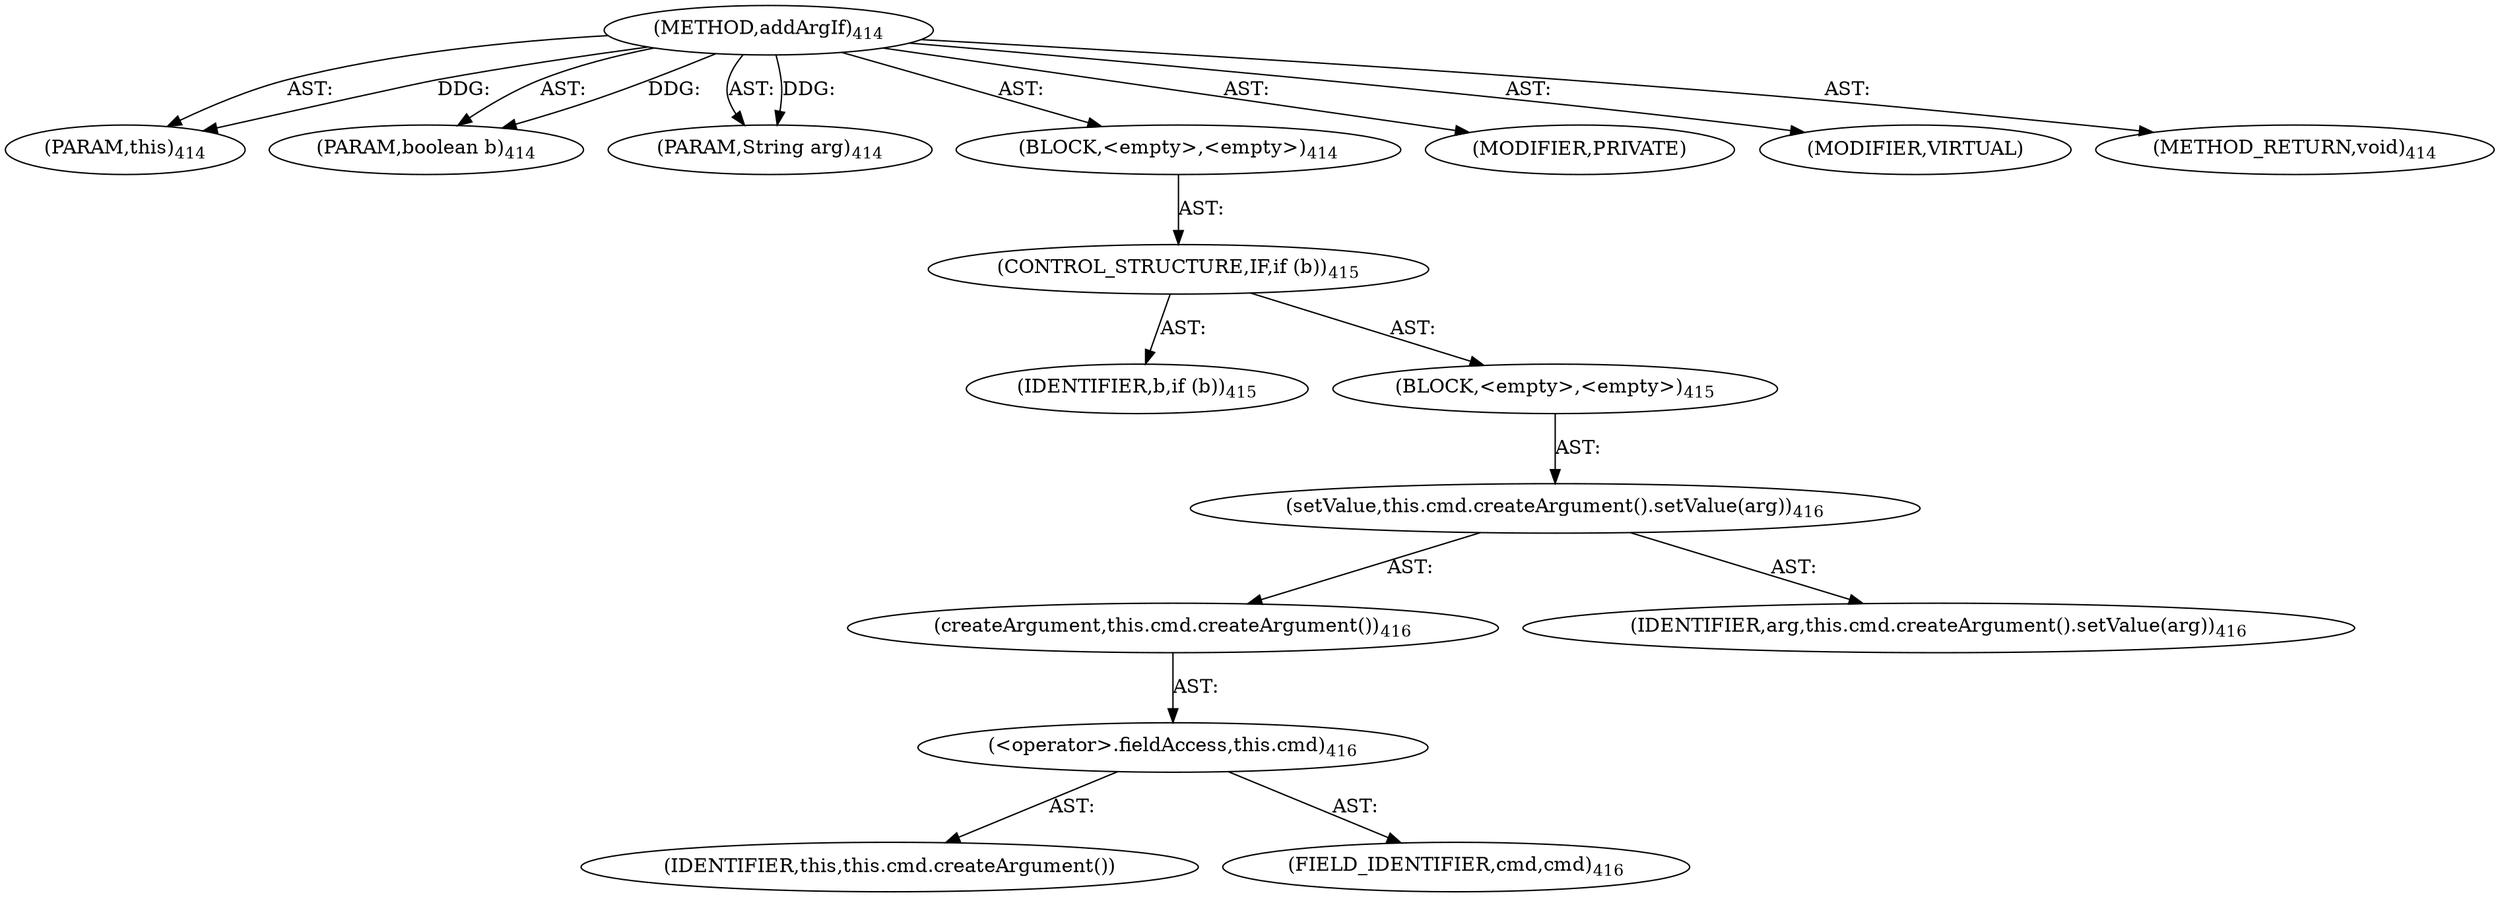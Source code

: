 digraph "addArgIf" {  
"111669149724" [label = <(METHOD,addArgIf)<SUB>414</SUB>> ]
"115964117096" [label = <(PARAM,this)<SUB>414</SUB>> ]
"115964117097" [label = <(PARAM,boolean b)<SUB>414</SUB>> ]
"115964117098" [label = <(PARAM,String arg)<SUB>414</SUB>> ]
"25769803807" [label = <(BLOCK,&lt;empty&gt;,&lt;empty&gt;)<SUB>414</SUB>> ]
"47244640259" [label = <(CONTROL_STRUCTURE,IF,if (b))<SUB>415</SUB>> ]
"68719476891" [label = <(IDENTIFIER,b,if (b))<SUB>415</SUB>> ]
"25769803808" [label = <(BLOCK,&lt;empty&gt;,&lt;empty&gt;)<SUB>415</SUB>> ]
"30064771138" [label = <(setValue,this.cmd.createArgument().setValue(arg))<SUB>416</SUB>> ]
"30064771139" [label = <(createArgument,this.cmd.createArgument())<SUB>416</SUB>> ]
"30064771140" [label = <(&lt;operator&gt;.fieldAccess,this.cmd)<SUB>416</SUB>> ]
"68719476892" [label = <(IDENTIFIER,this,this.cmd.createArgument())> ]
"55834574877" [label = <(FIELD_IDENTIFIER,cmd,cmd)<SUB>416</SUB>> ]
"68719476893" [label = <(IDENTIFIER,arg,this.cmd.createArgument().setValue(arg))<SUB>416</SUB>> ]
"133143986252" [label = <(MODIFIER,PRIVATE)> ]
"133143986253" [label = <(MODIFIER,VIRTUAL)> ]
"128849018908" [label = <(METHOD_RETURN,void)<SUB>414</SUB>> ]
  "111669149724" -> "115964117096"  [ label = "AST: "] 
  "111669149724" -> "115964117097"  [ label = "AST: "] 
  "111669149724" -> "115964117098"  [ label = "AST: "] 
  "111669149724" -> "25769803807"  [ label = "AST: "] 
  "111669149724" -> "133143986252"  [ label = "AST: "] 
  "111669149724" -> "133143986253"  [ label = "AST: "] 
  "111669149724" -> "128849018908"  [ label = "AST: "] 
  "25769803807" -> "47244640259"  [ label = "AST: "] 
  "47244640259" -> "68719476891"  [ label = "AST: "] 
  "47244640259" -> "25769803808"  [ label = "AST: "] 
  "25769803808" -> "30064771138"  [ label = "AST: "] 
  "30064771138" -> "30064771139"  [ label = "AST: "] 
  "30064771138" -> "68719476893"  [ label = "AST: "] 
  "30064771139" -> "30064771140"  [ label = "AST: "] 
  "30064771140" -> "68719476892"  [ label = "AST: "] 
  "30064771140" -> "55834574877"  [ label = "AST: "] 
  "111669149724" -> "115964117096"  [ label = "DDG: "] 
  "111669149724" -> "115964117097"  [ label = "DDG: "] 
  "111669149724" -> "115964117098"  [ label = "DDG: "] 
}
